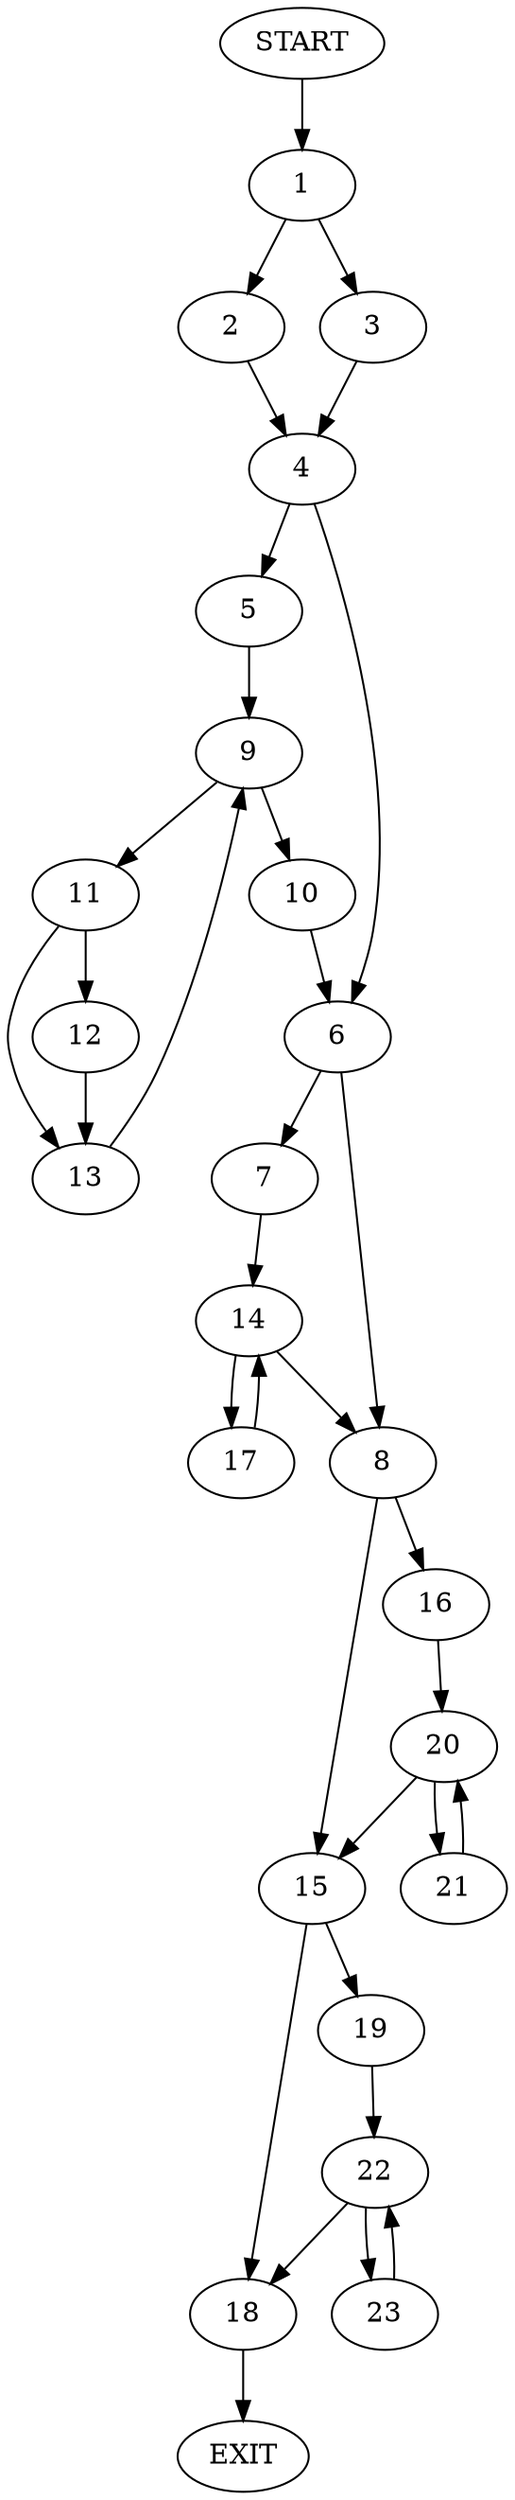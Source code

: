 digraph {
0 [label="START"]
24 [label="EXIT"]
0 -> 1
1 -> 2
1 -> 3
2 -> 4
3 -> 4
4 -> 5
4 -> 6
6 -> 7
6 -> 8
5 -> 9
9 -> 10
9 -> 11
11 -> 12
11 -> 13
10 -> 6
13 -> 9
12 -> 13
7 -> 14
8 -> 15
8 -> 16
14 -> 17
14 -> 8
17 -> 14
15 -> 18
15 -> 19
16 -> 20
20 -> 15
20 -> 21
21 -> 20
18 -> 24
19 -> 22
22 -> 18
22 -> 23
23 -> 22
}
